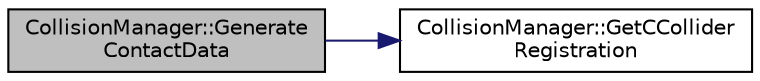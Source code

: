 digraph "CollisionManager::GenerateContactData"
{
 // LATEX_PDF_SIZE
  edge [fontname="Helvetica",fontsize="10",labelfontname="Helvetica",labelfontsize="10"];
  node [fontname="Helvetica",fontsize="10",shape=record];
  rankdir="LR";
  Node12 [label="CollisionManager::Generate\lContactData",height=0.2,width=0.4,color="black", fillcolor="grey75", style="filled", fontcolor="black",tooltip=" "];
  Node12 -> Node13 [color="midnightblue",fontsize="10",style="solid",fontname="Helvetica"];
  Node13 [label="CollisionManager::GetCCollider\lRegistration",height=0.2,width=0.4,color="black", fillcolor="white", style="filled",URL="$class_collision_manager.html#a9b39f3c858ed583f0f06dae719b0b56e",tooltip=" "];
}
